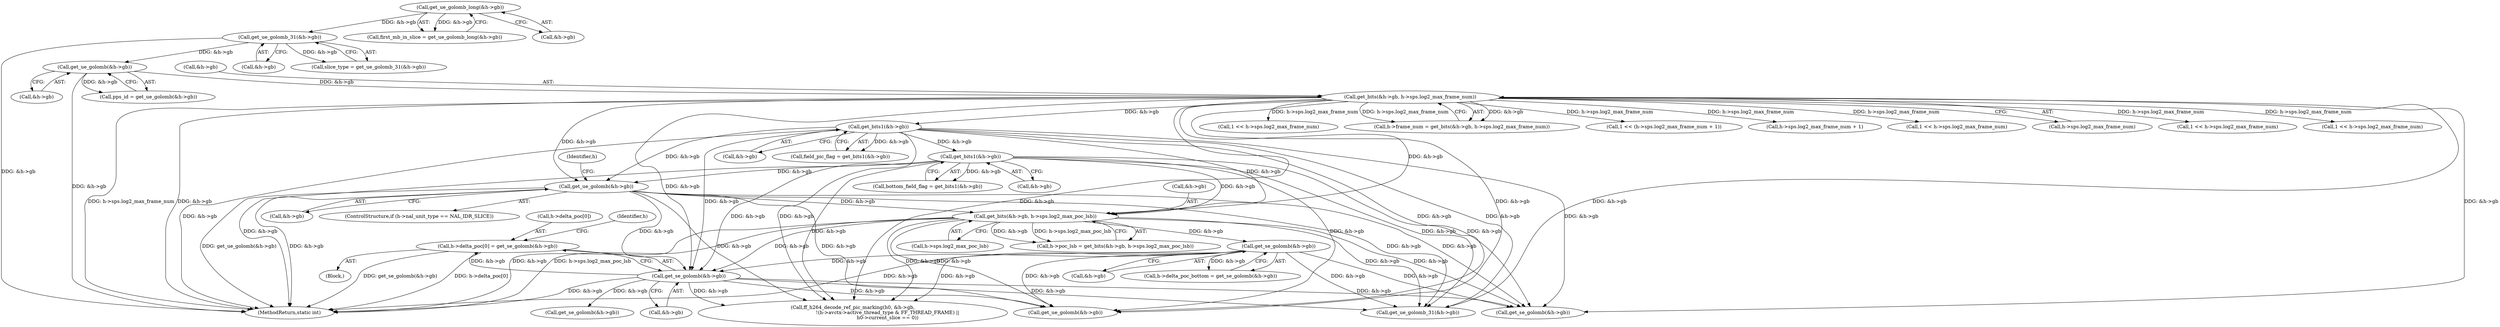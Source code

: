 digraph "0_FFmpeg_29ffeef5e73b8f41ff3a3f2242d356759c66f91f@array" {
"1002189" [label="(Call,h->delta_poc[0] = get_se_golomb(&h->gb))"];
"1002195" [label="(Call,get_se_golomb(&h->gb))"];
"1001073" [label="(Call,get_bits1(&h->gb))"];
"1000997" [label="(Call,get_bits(&h->gb, h->sps.log2_max_frame_num))"];
"1000300" [label="(Call,get_ue_golomb(&h->gb))"];
"1000230" [label="(Call,get_ue_golomb_31(&h->gb))"];
"1000168" [label="(Call,get_ue_golomb_long(&h->gb))"];
"1002168" [label="(Call,get_se_golomb(&h->gb))"];
"1002140" [label="(Call,get_bits(&h->gb, h->sps.log2_max_poc_lsb))"];
"1001083" [label="(Call,get_bits1(&h->gb))"];
"1002122" [label="(Call,get_ue_golomb(&h->gb))"];
"1002141" [label="(Call,&h->gb)"];
"1001208" [label="(Call,1 << h->sps.log2_max_frame_num)"];
"1001081" [label="(Call,bottom_field_flag = get_bits1(&h->gb))"];
"1002195" [label="(Call,get_se_golomb(&h->gb))"];
"1001084" [label="(Call,&h->gb)"];
"1000997" [label="(Call,get_bits(&h->gb, h->sps.log2_max_frame_num))"];
"1000993" [label="(Call,h->frame_num = get_bits(&h->gb, h->sps.log2_max_frame_num))"];
"1000231" [label="(Call,&h->gb)"];
"1003435" [label="(MethodReturn,static int)"];
"1002411" [label="(Call,ff_h264_decode_ref_pic_marking(h0, &h->gb,\n                                             !(h->avctx->active_thread_type & FF_THREAD_FRAME) ||\n                                             h0->current_slice == 0))"];
"1000228" [label="(Call,slice_type = get_ue_golomb_31(&h->gb))"];
"1002107" [label="(Call,1 << (h->sps.log2_max_frame_num + 1))"];
"1002109" [label="(Call,h->sps.log2_max_frame_num + 1)"];
"1002131" [label="(Identifier,h)"];
"1000998" [label="(Call,&h->gb)"];
"1001479" [label="(Call,1 << h->sps.log2_max_frame_num)"];
"1002190" [label="(Call,h->delta_poc[0])"];
"1002220" [label="(Call,get_se_golomb(&h->gb))"];
"1002169" [label="(Call,&h->gb)"];
"1002502" [label="(Call,get_ue_golomb_31(&h->gb))"];
"1002122" [label="(Call,get_ue_golomb(&h->gb))"];
"1001074" [label="(Call,&h->gb)"];
"1001002" [label="(Call,h->sps.log2_max_frame_num)"];
"1002538" [label="(Call,get_se_golomb(&h->gb))"];
"1002168" [label="(Call,get_se_golomb(&h->gb))"];
"1000166" [label="(Call,first_mb_in_slice = get_ue_golomb_long(&h->gb))"];
"1002248" [label="(Call,get_ue_golomb(&h->gb))"];
"1000230" [label="(Call,get_ue_golomb_31(&h->gb))"];
"1002140" [label="(Call,get_bits(&h->gb, h->sps.log2_max_poc_lsb))"];
"1002196" [label="(Call,&h->gb)"];
"1001556" [label="(Call,1 << h->sps.log2_max_frame_num)"];
"1001071" [label="(Call,field_pic_flag = get_bits1(&h->gb))"];
"1002205" [label="(Identifier,h)"];
"1000300" [label="(Call,get_ue_golomb(&h->gb))"];
"1002123" [label="(Call,&h->gb)"];
"1000168" [label="(Call,get_ue_golomb_long(&h->gb))"];
"1001083" [label="(Call,get_bits1(&h->gb))"];
"1002145" [label="(Call,h->sps.log2_max_poc_lsb)"];
"1002188" [label="(Block,)"];
"1000301" [label="(Call,&h->gb)"];
"1002116" [label="(ControlStructure,if (h->nal_unit_type == NAL_IDR_SLICE))"];
"1001073" [label="(Call,get_bits1(&h->gb))"];
"1002164" [label="(Call,h->delta_poc_bottom = get_se_golomb(&h->gb))"];
"1000298" [label="(Call,pps_id = get_ue_golomb(&h->gb))"];
"1002083" [label="(Call,1 << h->sps.log2_max_frame_num)"];
"1000169" [label="(Call,&h->gb)"];
"1002136" [label="(Call,h->poc_lsb = get_bits(&h->gb, h->sps.log2_max_poc_lsb))"];
"1002189" [label="(Call,h->delta_poc[0] = get_se_golomb(&h->gb))"];
"1002189" -> "1002188"  [label="AST: "];
"1002189" -> "1002195"  [label="CFG: "];
"1002190" -> "1002189"  [label="AST: "];
"1002195" -> "1002189"  [label="AST: "];
"1002205" -> "1002189"  [label="CFG: "];
"1002189" -> "1003435"  [label="DDG: h->delta_poc[0]"];
"1002189" -> "1003435"  [label="DDG: get_se_golomb(&h->gb)"];
"1002195" -> "1002189"  [label="DDG: &h->gb"];
"1002195" -> "1002196"  [label="CFG: "];
"1002196" -> "1002195"  [label="AST: "];
"1002195" -> "1003435"  [label="DDG: &h->gb"];
"1001073" -> "1002195"  [label="DDG: &h->gb"];
"1000997" -> "1002195"  [label="DDG: &h->gb"];
"1002168" -> "1002195"  [label="DDG: &h->gb"];
"1001083" -> "1002195"  [label="DDG: &h->gb"];
"1002122" -> "1002195"  [label="DDG: &h->gb"];
"1002140" -> "1002195"  [label="DDG: &h->gb"];
"1002195" -> "1002220"  [label="DDG: &h->gb"];
"1002195" -> "1002248"  [label="DDG: &h->gb"];
"1002195" -> "1002411"  [label="DDG: &h->gb"];
"1002195" -> "1002502"  [label="DDG: &h->gb"];
"1002195" -> "1002538"  [label="DDG: &h->gb"];
"1001073" -> "1001071"  [label="AST: "];
"1001073" -> "1001074"  [label="CFG: "];
"1001074" -> "1001073"  [label="AST: "];
"1001071" -> "1001073"  [label="CFG: "];
"1001073" -> "1003435"  [label="DDG: &h->gb"];
"1001073" -> "1001071"  [label="DDG: &h->gb"];
"1000997" -> "1001073"  [label="DDG: &h->gb"];
"1001073" -> "1001083"  [label="DDG: &h->gb"];
"1001073" -> "1002122"  [label="DDG: &h->gb"];
"1001073" -> "1002140"  [label="DDG: &h->gb"];
"1001073" -> "1002248"  [label="DDG: &h->gb"];
"1001073" -> "1002411"  [label="DDG: &h->gb"];
"1001073" -> "1002502"  [label="DDG: &h->gb"];
"1001073" -> "1002538"  [label="DDG: &h->gb"];
"1000997" -> "1000993"  [label="AST: "];
"1000997" -> "1001002"  [label="CFG: "];
"1000998" -> "1000997"  [label="AST: "];
"1001002" -> "1000997"  [label="AST: "];
"1000993" -> "1000997"  [label="CFG: "];
"1000997" -> "1003435"  [label="DDG: &h->gb"];
"1000997" -> "1003435"  [label="DDG: h->sps.log2_max_frame_num"];
"1000997" -> "1000993"  [label="DDG: &h->gb"];
"1000997" -> "1000993"  [label="DDG: h->sps.log2_max_frame_num"];
"1000300" -> "1000997"  [label="DDG: &h->gb"];
"1000997" -> "1001208"  [label="DDG: h->sps.log2_max_frame_num"];
"1000997" -> "1001479"  [label="DDG: h->sps.log2_max_frame_num"];
"1000997" -> "1001556"  [label="DDG: h->sps.log2_max_frame_num"];
"1000997" -> "1002083"  [label="DDG: h->sps.log2_max_frame_num"];
"1000997" -> "1002107"  [label="DDG: h->sps.log2_max_frame_num"];
"1000997" -> "1002109"  [label="DDG: h->sps.log2_max_frame_num"];
"1000997" -> "1002122"  [label="DDG: &h->gb"];
"1000997" -> "1002140"  [label="DDG: &h->gb"];
"1000997" -> "1002248"  [label="DDG: &h->gb"];
"1000997" -> "1002411"  [label="DDG: &h->gb"];
"1000997" -> "1002502"  [label="DDG: &h->gb"];
"1000997" -> "1002538"  [label="DDG: &h->gb"];
"1000300" -> "1000298"  [label="AST: "];
"1000300" -> "1000301"  [label="CFG: "];
"1000301" -> "1000300"  [label="AST: "];
"1000298" -> "1000300"  [label="CFG: "];
"1000300" -> "1003435"  [label="DDG: &h->gb"];
"1000300" -> "1000298"  [label="DDG: &h->gb"];
"1000230" -> "1000300"  [label="DDG: &h->gb"];
"1000230" -> "1000228"  [label="AST: "];
"1000230" -> "1000231"  [label="CFG: "];
"1000231" -> "1000230"  [label="AST: "];
"1000228" -> "1000230"  [label="CFG: "];
"1000230" -> "1003435"  [label="DDG: &h->gb"];
"1000230" -> "1000228"  [label="DDG: &h->gb"];
"1000168" -> "1000230"  [label="DDG: &h->gb"];
"1000168" -> "1000166"  [label="AST: "];
"1000168" -> "1000169"  [label="CFG: "];
"1000169" -> "1000168"  [label="AST: "];
"1000166" -> "1000168"  [label="CFG: "];
"1000168" -> "1000166"  [label="DDG: &h->gb"];
"1002168" -> "1002164"  [label="AST: "];
"1002168" -> "1002169"  [label="CFG: "];
"1002169" -> "1002168"  [label="AST: "];
"1002164" -> "1002168"  [label="CFG: "];
"1002168" -> "1003435"  [label="DDG: &h->gb"];
"1002168" -> "1002164"  [label="DDG: &h->gb"];
"1002140" -> "1002168"  [label="DDG: &h->gb"];
"1002168" -> "1002248"  [label="DDG: &h->gb"];
"1002168" -> "1002411"  [label="DDG: &h->gb"];
"1002168" -> "1002502"  [label="DDG: &h->gb"];
"1002168" -> "1002538"  [label="DDG: &h->gb"];
"1002140" -> "1002136"  [label="AST: "];
"1002140" -> "1002145"  [label="CFG: "];
"1002141" -> "1002140"  [label="AST: "];
"1002145" -> "1002140"  [label="AST: "];
"1002136" -> "1002140"  [label="CFG: "];
"1002140" -> "1003435"  [label="DDG: h->sps.log2_max_poc_lsb"];
"1002140" -> "1003435"  [label="DDG: &h->gb"];
"1002140" -> "1002136"  [label="DDG: &h->gb"];
"1002140" -> "1002136"  [label="DDG: h->sps.log2_max_poc_lsb"];
"1001083" -> "1002140"  [label="DDG: &h->gb"];
"1002122" -> "1002140"  [label="DDG: &h->gb"];
"1002140" -> "1002248"  [label="DDG: &h->gb"];
"1002140" -> "1002411"  [label="DDG: &h->gb"];
"1002140" -> "1002502"  [label="DDG: &h->gb"];
"1002140" -> "1002538"  [label="DDG: &h->gb"];
"1001083" -> "1001081"  [label="AST: "];
"1001083" -> "1001084"  [label="CFG: "];
"1001084" -> "1001083"  [label="AST: "];
"1001081" -> "1001083"  [label="CFG: "];
"1001083" -> "1003435"  [label="DDG: &h->gb"];
"1001083" -> "1001081"  [label="DDG: &h->gb"];
"1001083" -> "1002122"  [label="DDG: &h->gb"];
"1001083" -> "1002248"  [label="DDG: &h->gb"];
"1001083" -> "1002411"  [label="DDG: &h->gb"];
"1001083" -> "1002502"  [label="DDG: &h->gb"];
"1001083" -> "1002538"  [label="DDG: &h->gb"];
"1002122" -> "1002116"  [label="AST: "];
"1002122" -> "1002123"  [label="CFG: "];
"1002123" -> "1002122"  [label="AST: "];
"1002131" -> "1002122"  [label="CFG: "];
"1002122" -> "1003435"  [label="DDG: get_ue_golomb(&h->gb)"];
"1002122" -> "1003435"  [label="DDG: &h->gb"];
"1002122" -> "1002248"  [label="DDG: &h->gb"];
"1002122" -> "1002411"  [label="DDG: &h->gb"];
"1002122" -> "1002502"  [label="DDG: &h->gb"];
"1002122" -> "1002538"  [label="DDG: &h->gb"];
}
